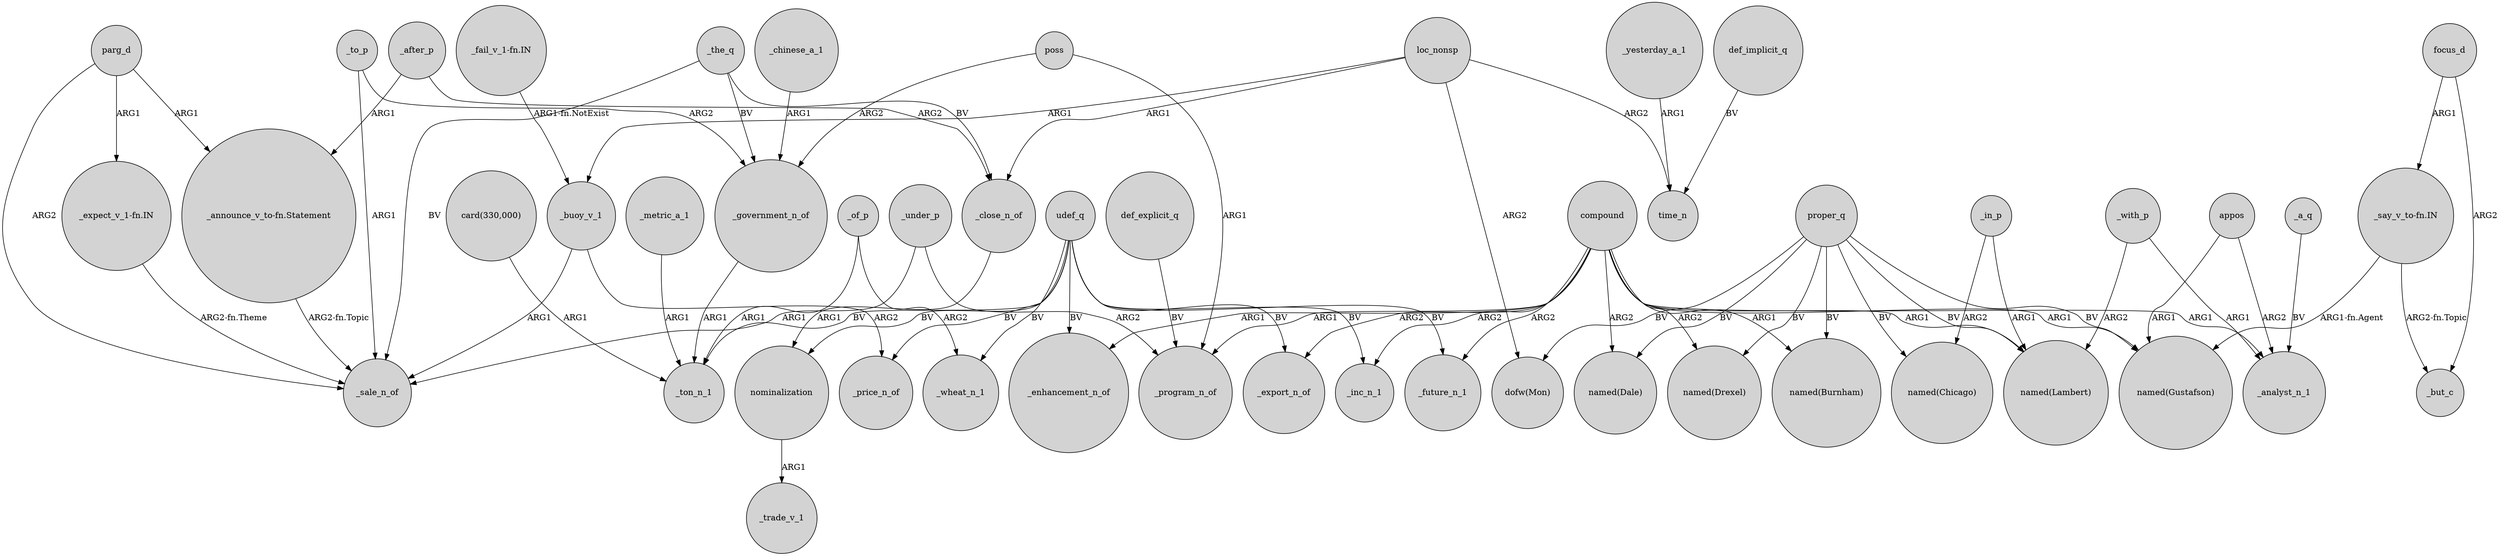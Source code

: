 digraph {
	node [shape=circle style=filled]
	compound -> _export_n_of [label=ARG2]
	proper_q -> "named(Chicago)" [label=BV]
	_yesterday_a_1 -> time_n [label=ARG1]
	_after_p -> "_announce_v_to-fn.Statement" [label=ARG1]
	"_announce_v_to-fn.Statement" -> _sale_n_of [label="ARG2-fn.Topic"]
	udef_q -> _inc_n_1 [label=BV]
	udef_q -> _price_n_of [label=BV]
	_of_p -> _wheat_n_1 [label=ARG2]
	_in_p -> "named(Lambert)" [label=ARG1]
	def_implicit_q -> time_n [label=BV]
	_the_q -> _close_n_of [label=BV]
	_with_p -> _analyst_n_1 [label=ARG1]
	compound -> "named(Gustafson)" [label=ARG1]
	_of_p -> _ton_n_1 [label=ARG1]
	_with_p -> "named(Lambert)" [label=ARG2]
	proper_q -> "named(Lambert)" [label=BV]
	proper_q -> "named(Drexel)" [label=BV]
	compound -> "named(Lambert)" [label=ARG1]
	_under_p -> _sale_n_of [label=ARG1]
	_to_p -> _government_n_of [label=ARG2]
	_buoy_v_1 -> _price_n_of [label=ARG2]
	compound -> _enhancement_n_of [label=ARG1]
	_under_p -> _program_n_of [label=ARG2]
	"card(330,000)" -> _ton_n_1 [label=ARG1]
	nominalization -> _trade_v_1 [label=ARG1]
	_to_p -> _sale_n_of [label=ARG1]
	compound -> _future_n_1 [label=ARG2]
	"_expect_v_1-fn.IN" -> _sale_n_of [label="ARG2-fn.Theme"]
	loc_nonsp -> time_n [label=ARG2]
	focus_d -> _but_c [label=ARG2]
	_close_n_of -> nominalization [label=ARG1]
	"_say_v_to-fn.IN" -> _but_c [label="ARG2-fn.Topic"]
	poss -> _program_n_of [label=ARG1]
	_in_p -> "named(Chicago)" [label=ARG2]
	appos -> _analyst_n_1 [label=ARG2]
	parg_d -> "_announce_v_to-fn.Statement" [label=ARG1]
	"_fail_v_1-fn.IN" -> _buoy_v_1 [label="ARG1-fn.NotExist"]
	_the_q -> _sale_n_of [label=BV]
	def_explicit_q -> _program_n_of [label=BV]
	_after_p -> _close_n_of [label=ARG2]
	compound -> "named(Drexel)" [label=ARG2]
	parg_d -> _sale_n_of [label=ARG2]
	_buoy_v_1 -> _sale_n_of [label=ARG1]
	proper_q -> "named(Burnham)" [label=BV]
	proper_q -> "dofw(Mon)" [label=BV]
	_metric_a_1 -> _ton_n_1 [label=ARG1]
	parg_d -> "_expect_v_1-fn.IN" [label=ARG1]
	udef_q -> _future_n_1 [label=BV]
	udef_q -> _wheat_n_1 [label=BV]
	udef_q -> nominalization [label=BV]
	udef_q -> _export_n_of [label=BV]
	compound -> "named(Burnham)" [label=ARG1]
	_chinese_a_1 -> _government_n_of [label=ARG1]
	_the_q -> _government_n_of [label=BV]
	loc_nonsp -> "dofw(Mon)" [label=ARG2]
	proper_q -> "named(Gustafson)" [label=BV]
	udef_q -> _enhancement_n_of [label=BV]
	compound -> "named(Dale)" [label=ARG2]
	compound -> _program_n_of [label=ARG1]
	_a_q -> _analyst_n_1 [label=BV]
	"_say_v_to-fn.IN" -> "named(Gustafson)" [label="ARG1-fn.Agent"]
	appos -> "named(Gustafson)" [label=ARG1]
	poss -> _government_n_of [label=ARG2]
	loc_nonsp -> _close_n_of [label=ARG1]
	loc_nonsp -> _buoy_v_1 [label=ARG1]
	compound -> _inc_n_1 [label=ARG2]
	proper_q -> "named(Dale)" [label=BV]
	_government_n_of -> _ton_n_1 [label=ARG1]
	udef_q -> _ton_n_1 [label=BV]
	focus_d -> "_say_v_to-fn.IN" [label=ARG1]
	compound -> _analyst_n_1 [label=ARG1]
}

